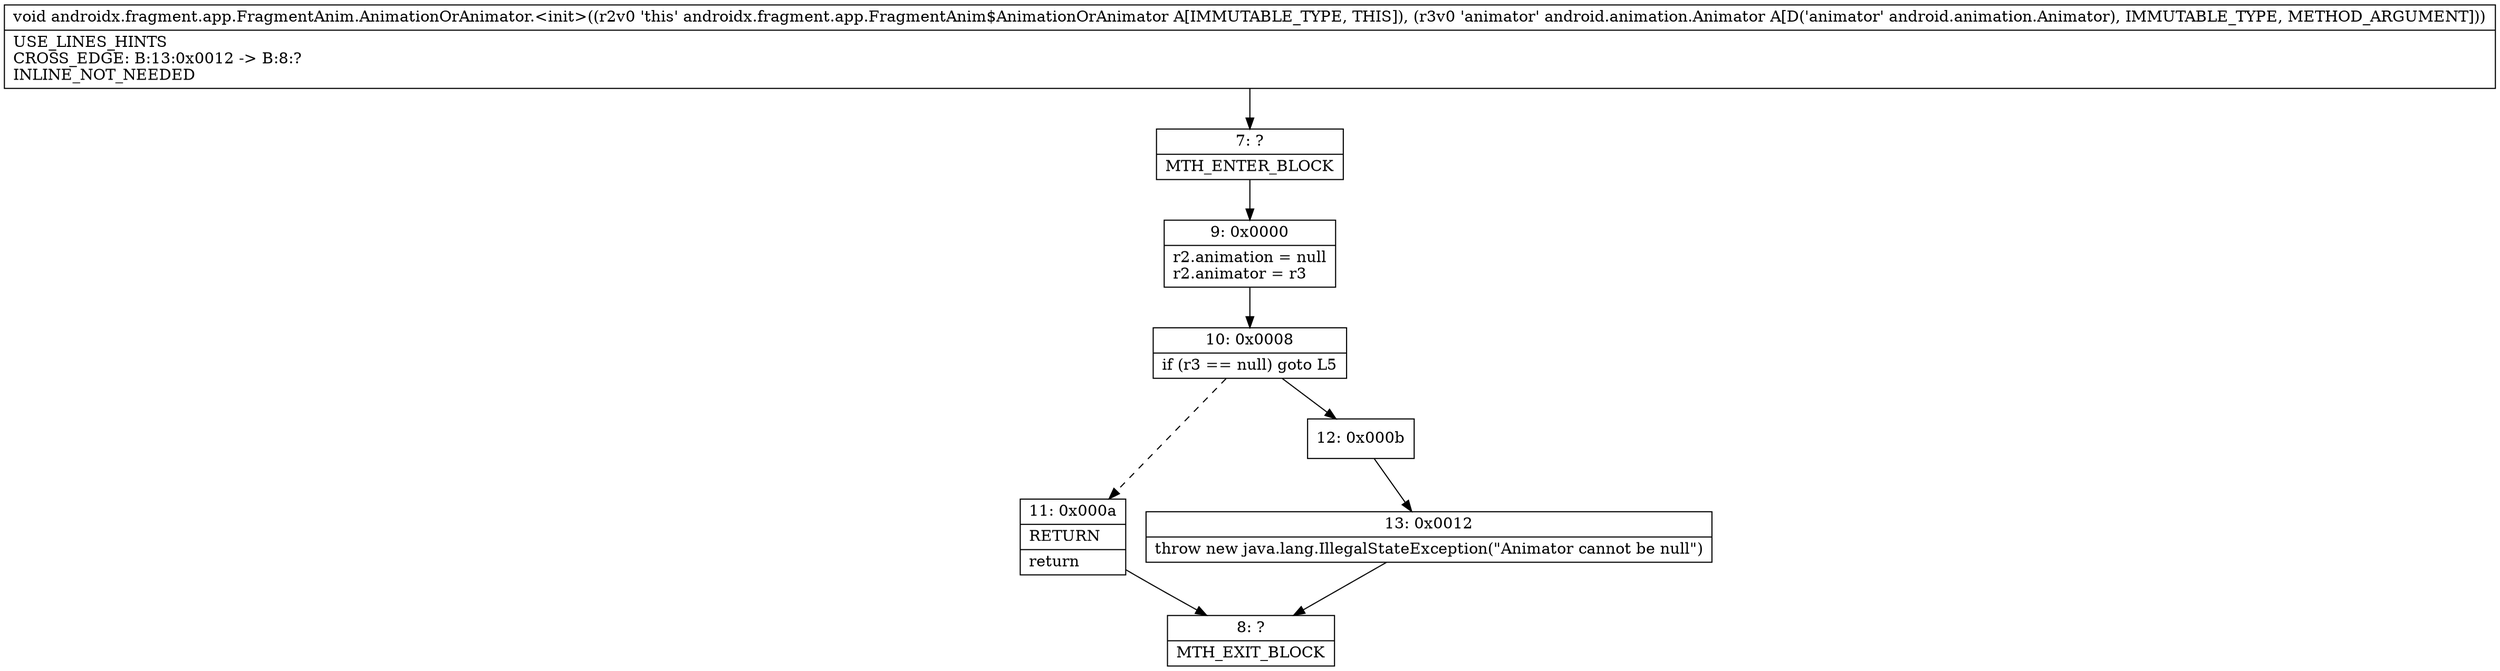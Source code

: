 digraph "CFG forandroidx.fragment.app.FragmentAnim.AnimationOrAnimator.\<init\>(Landroid\/animation\/Animator;)V" {
Node_7 [shape=record,label="{7\:\ ?|MTH_ENTER_BLOCK\l}"];
Node_9 [shape=record,label="{9\:\ 0x0000|r2.animation = null\lr2.animator = r3\l}"];
Node_10 [shape=record,label="{10\:\ 0x0008|if (r3 == null) goto L5\l}"];
Node_11 [shape=record,label="{11\:\ 0x000a|RETURN\l|return\l}"];
Node_8 [shape=record,label="{8\:\ ?|MTH_EXIT_BLOCK\l}"];
Node_12 [shape=record,label="{12\:\ 0x000b}"];
Node_13 [shape=record,label="{13\:\ 0x0012|throw new java.lang.IllegalStateException(\"Animator cannot be null\")\l}"];
MethodNode[shape=record,label="{void androidx.fragment.app.FragmentAnim.AnimationOrAnimator.\<init\>((r2v0 'this' androidx.fragment.app.FragmentAnim$AnimationOrAnimator A[IMMUTABLE_TYPE, THIS]), (r3v0 'animator' android.animation.Animator A[D('animator' android.animation.Animator), IMMUTABLE_TYPE, METHOD_ARGUMENT]))  | USE_LINES_HINTS\lCROSS_EDGE: B:13:0x0012 \-\> B:8:?\lINLINE_NOT_NEEDED\l}"];
MethodNode -> Node_7;Node_7 -> Node_9;
Node_9 -> Node_10;
Node_10 -> Node_11[style=dashed];
Node_10 -> Node_12;
Node_11 -> Node_8;
Node_12 -> Node_13;
Node_13 -> Node_8;
}

